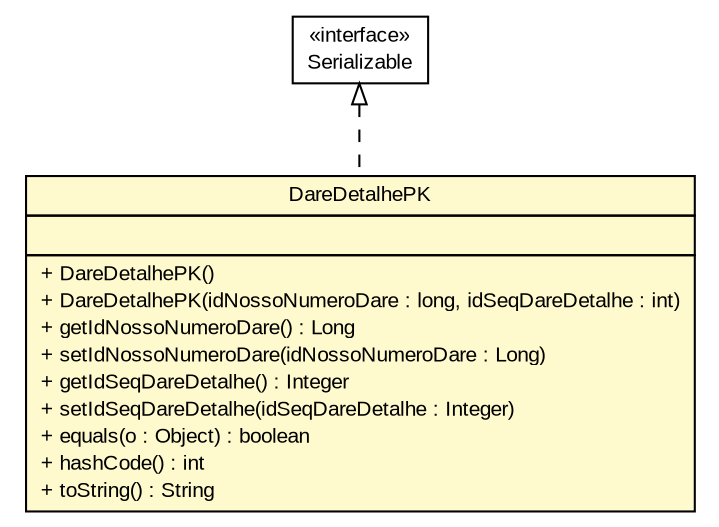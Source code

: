 #!/usr/local/bin/dot
#
# Class diagram 
# Generated by UMLGraph version R5_6 (http://www.umlgraph.org/)
#

digraph G {
	edge [fontname="arial",fontsize=10,labelfontname="arial",labelfontsize=10];
	node [fontname="arial",fontsize=10,shape=plaintext];
	nodesep=0.25;
	ranksep=0.5;
	// br.gov.to.sefaz.arr.persistence.entity.DareDetalhePK
	c324209 [label=<<table title="br.gov.to.sefaz.arr.persistence.entity.DareDetalhePK" border="0" cellborder="1" cellspacing="0" cellpadding="2" port="p" bgcolor="lemonChiffon" href="./DareDetalhePK.html">
		<tr><td><table border="0" cellspacing="0" cellpadding="1">
<tr><td align="center" balign="center"> DareDetalhePK </td></tr>
		</table></td></tr>
		<tr><td><table border="0" cellspacing="0" cellpadding="1">
<tr><td align="left" balign="left">  </td></tr>
		</table></td></tr>
		<tr><td><table border="0" cellspacing="0" cellpadding="1">
<tr><td align="left" balign="left"> + DareDetalhePK() </td></tr>
<tr><td align="left" balign="left"> + DareDetalhePK(idNossoNumeroDare : long, idSeqDareDetalhe : int) </td></tr>
<tr><td align="left" balign="left"> + getIdNossoNumeroDare() : Long </td></tr>
<tr><td align="left" balign="left"> + setIdNossoNumeroDare(idNossoNumeroDare : Long) </td></tr>
<tr><td align="left" balign="left"> + getIdSeqDareDetalhe() : Integer </td></tr>
<tr><td align="left" balign="left"> + setIdSeqDareDetalhe(idSeqDareDetalhe : Integer) </td></tr>
<tr><td align="left" balign="left"> + equals(o : Object) : boolean </td></tr>
<tr><td align="left" balign="left"> + hashCode() : int </td></tr>
<tr><td align="left" balign="left"> + toString() : String </td></tr>
		</table></td></tr>
		</table>>, URL="./DareDetalhePK.html", fontname="arial", fontcolor="black", fontsize=10.0];
	//br.gov.to.sefaz.arr.persistence.entity.DareDetalhePK implements java.io.Serializable
	c324446:p -> c324209:p [dir=back,arrowtail=empty,style=dashed];
	// java.io.Serializable
	c324446 [label=<<table title="java.io.Serializable" border="0" cellborder="1" cellspacing="0" cellpadding="2" port="p" href="http://java.sun.com/j2se/1.4.2/docs/api/java/io/Serializable.html">
		<tr><td><table border="0" cellspacing="0" cellpadding="1">
<tr><td align="center" balign="center"> &#171;interface&#187; </td></tr>
<tr><td align="center" balign="center"> Serializable </td></tr>
		</table></td></tr>
		</table>>, URL="http://java.sun.com/j2se/1.4.2/docs/api/java/io/Serializable.html", fontname="arial", fontcolor="black", fontsize=10.0];
}

